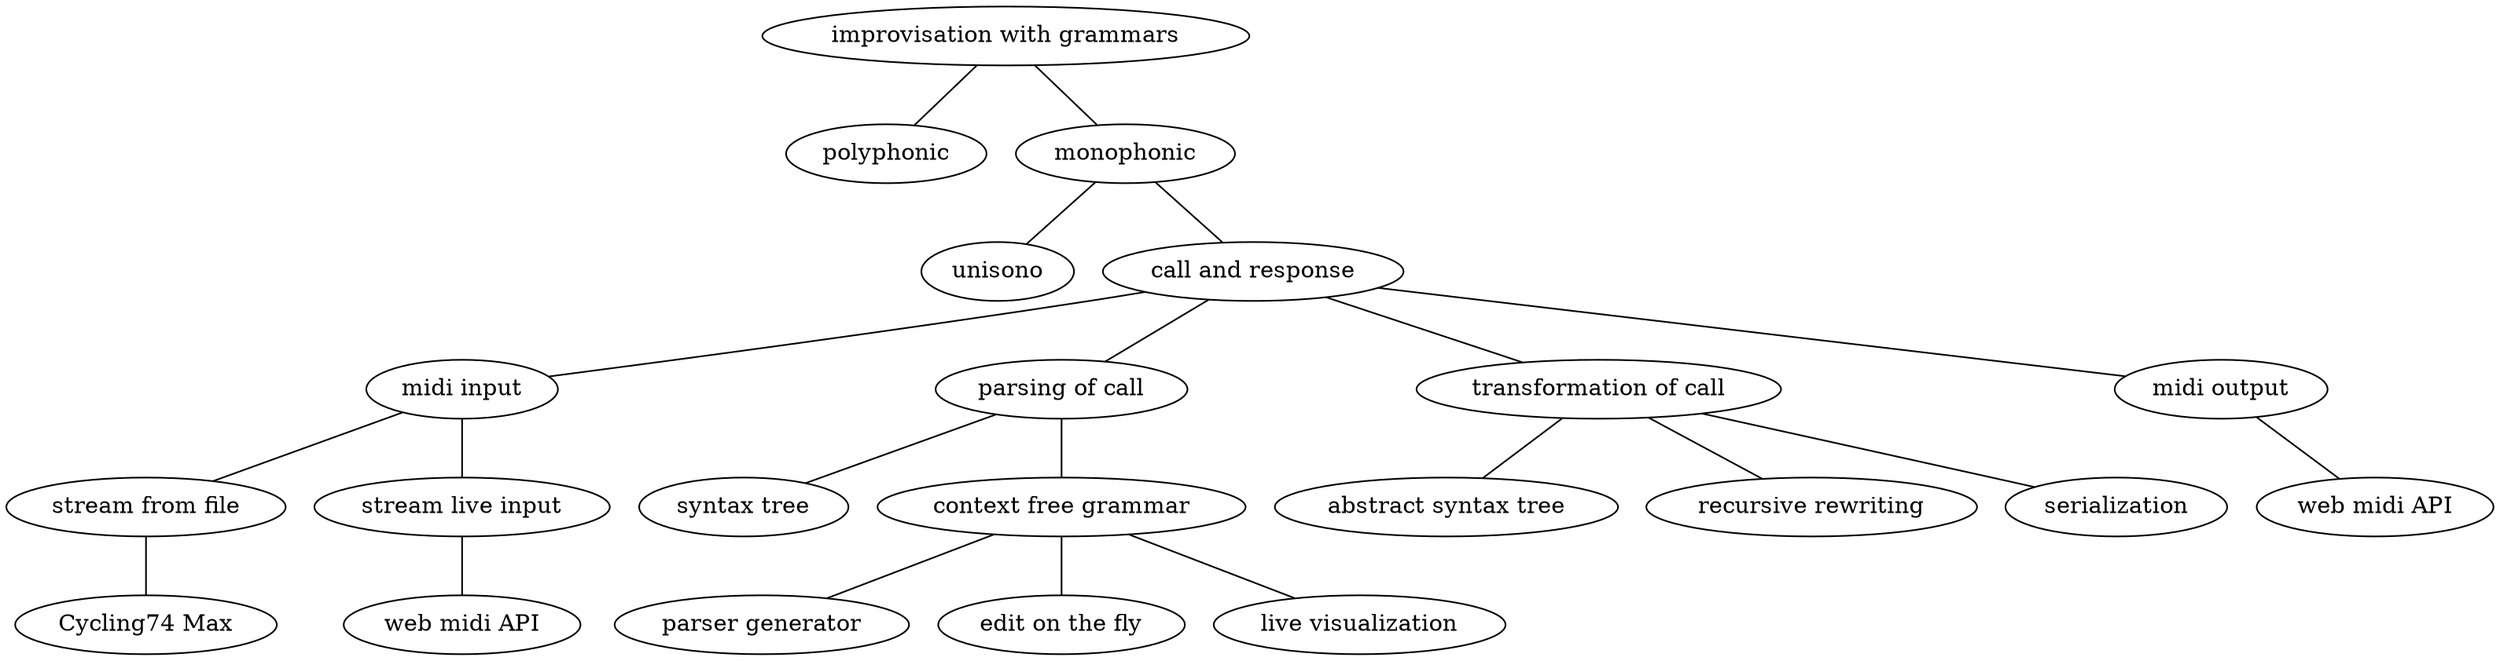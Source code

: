 graph G {

  start [label="improvisation with grammars"]
  polyphonic
  monophonic
  unisono
  cnr [label="call and response"]
  midiin [label="midi input"]
  strf [label="stream from file"]
  strl [label="stream live input"]
  cyc74max [label="Cycling74 Max"]
  webmidiin [label="web midi API"]
  poc [label="parsing of call"]
  st [label="syntax tree"]
  ast [label="abstract syntax tree"]
  recrew [label="recursive rewriting"]
  srlz [label="serialization"]
  toc [label="transformation of call"]
  midiout [label="midi output"]
  webmidiout [label="web midi API"]
  cfg [label="context free grammar"]
  pgen [label="parser generator"]
  liveedit [label="edit on the fly"]
  viz [label="live visualization"]

  start -- polyphonic
  start -- monophonic
  monophonic -- unisono
  monophonic -- cnr

    cnr -- midiin // symbolic vs. raw audio omitted
      midiin -- strf
        strf -- cyc74max
      midiin -- strl
        strl -- webmidiin

    cnr -- poc
    poc -- cfg
      cfg -- pgen
      cfg -- liveedit
      cfg -- viz
    poc -- st

    cnr -- toc
      toc -- ast
      toc -- recrew
      toc --srlz
    cnr -- midiout
      midiout -- webmidiout
  
}
